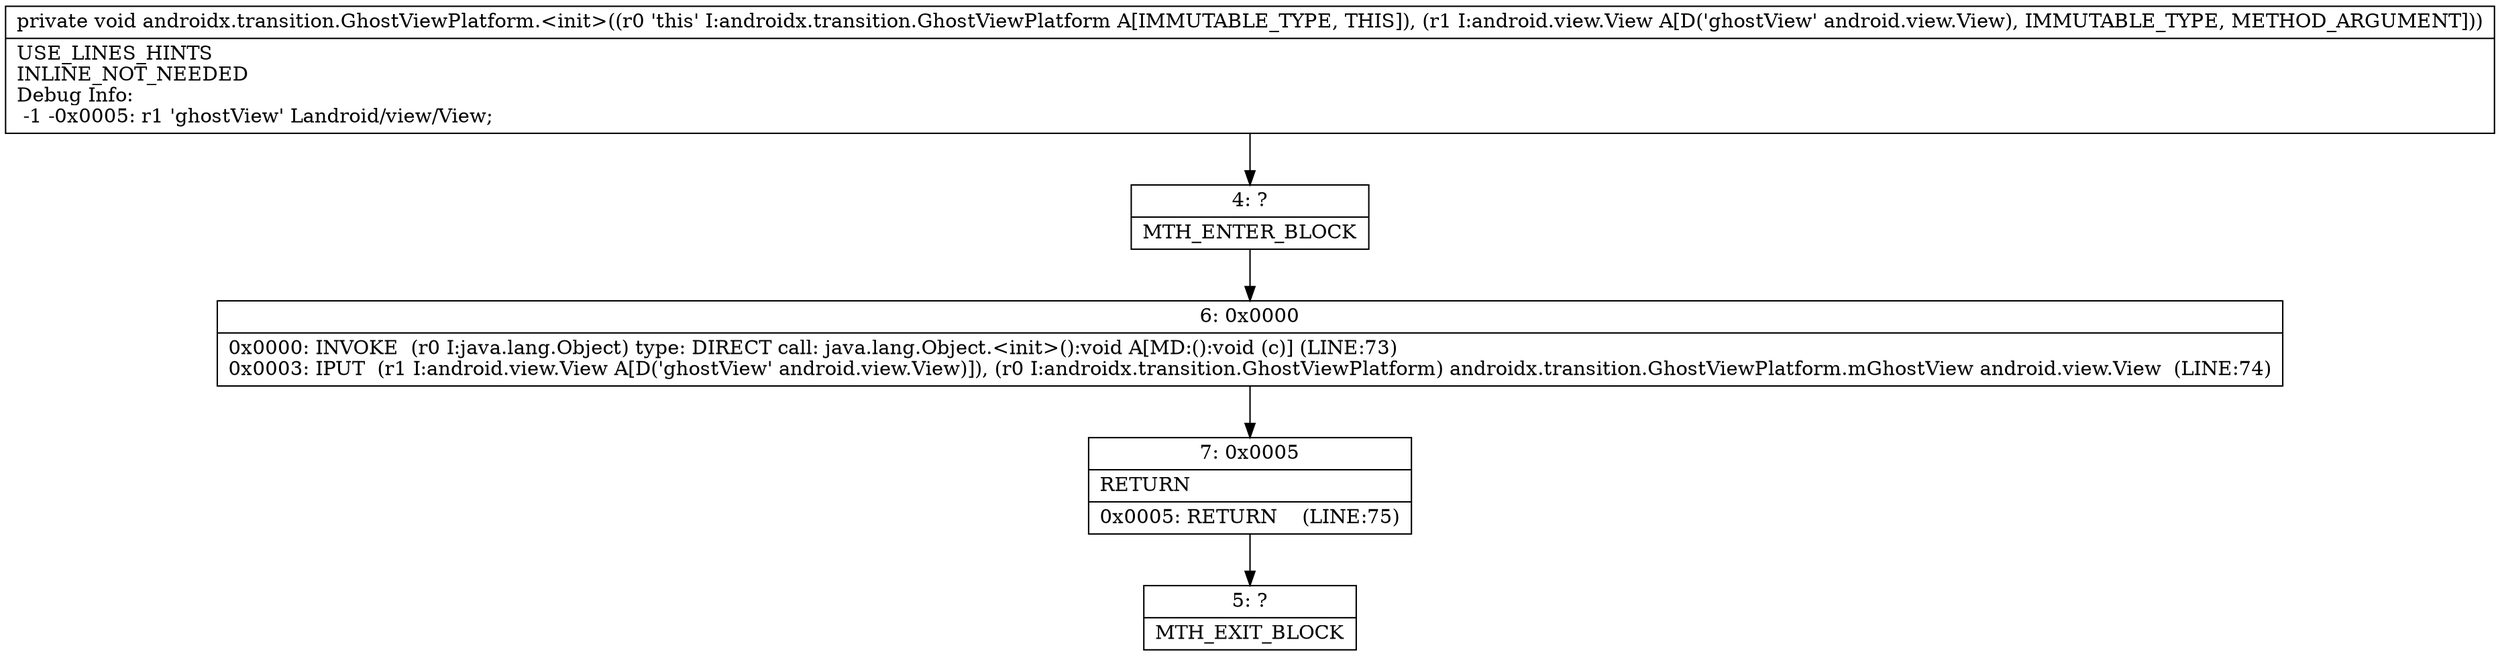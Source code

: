 digraph "CFG forandroidx.transition.GhostViewPlatform.\<init\>(Landroid\/view\/View;)V" {
Node_4 [shape=record,label="{4\:\ ?|MTH_ENTER_BLOCK\l}"];
Node_6 [shape=record,label="{6\:\ 0x0000|0x0000: INVOKE  (r0 I:java.lang.Object) type: DIRECT call: java.lang.Object.\<init\>():void A[MD:():void (c)] (LINE:73)\l0x0003: IPUT  (r1 I:android.view.View A[D('ghostView' android.view.View)]), (r0 I:androidx.transition.GhostViewPlatform) androidx.transition.GhostViewPlatform.mGhostView android.view.View  (LINE:74)\l}"];
Node_7 [shape=record,label="{7\:\ 0x0005|RETURN\l|0x0005: RETURN    (LINE:75)\l}"];
Node_5 [shape=record,label="{5\:\ ?|MTH_EXIT_BLOCK\l}"];
MethodNode[shape=record,label="{private void androidx.transition.GhostViewPlatform.\<init\>((r0 'this' I:androidx.transition.GhostViewPlatform A[IMMUTABLE_TYPE, THIS]), (r1 I:android.view.View A[D('ghostView' android.view.View), IMMUTABLE_TYPE, METHOD_ARGUMENT]))  | USE_LINES_HINTS\lINLINE_NOT_NEEDED\lDebug Info:\l  \-1 \-0x0005: r1 'ghostView' Landroid\/view\/View;\l}"];
MethodNode -> Node_4;Node_4 -> Node_6;
Node_6 -> Node_7;
Node_7 -> Node_5;
}

